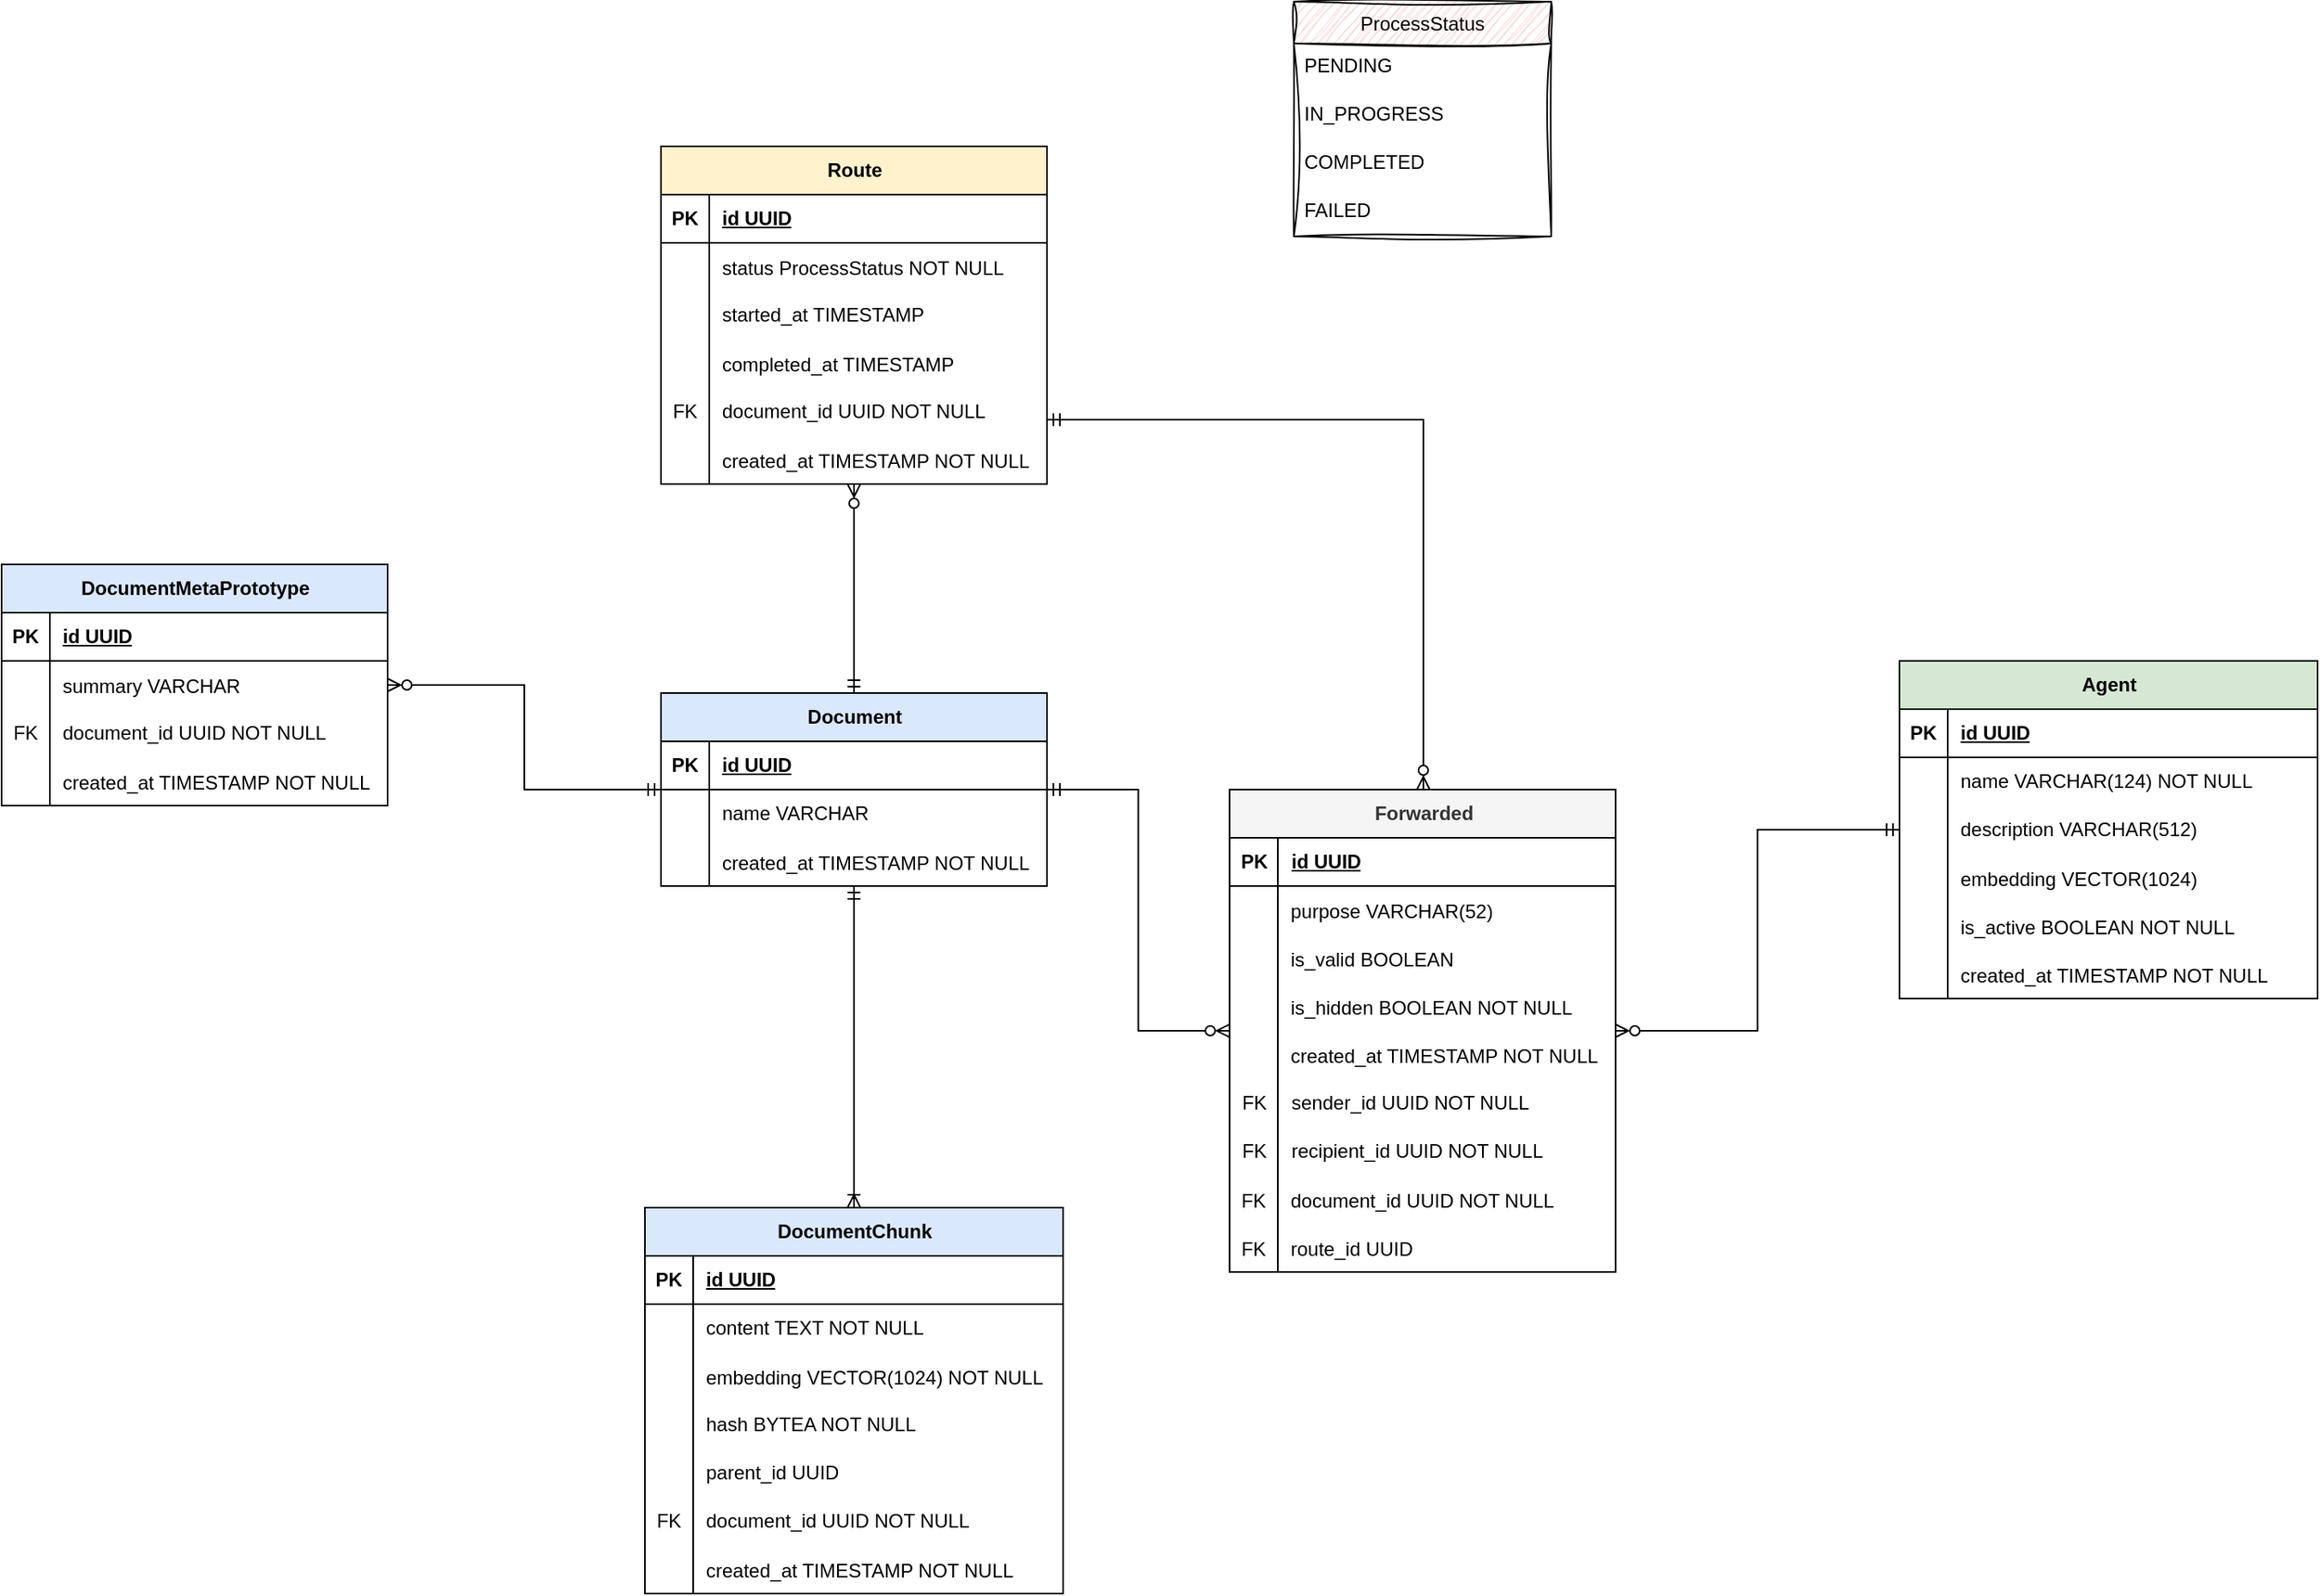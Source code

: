 <mxfile version="26.2.15">
  <diagram name="Logical Database" id="4a7AmZxlS0M3o8VJNVWu">
    <mxGraphModel dx="2965" dy="3043" grid="1" gridSize="10" guides="1" tooltips="1" connect="1" arrows="1" fold="1" page="1" pageScale="1" pageWidth="1200" pageHeight="1920" math="0" shadow="0">
      <root>
        <mxCell id="0" />
        <mxCell id="1" parent="0" />
        <mxCell id="6GKoA-BTi7tMS-gq0EUH-1" style="edgeStyle=orthogonalEdgeStyle;rounded=0;orthogonalLoop=1;jettySize=auto;html=1;endArrow=ERzeroToMany;endFill=0;startArrow=ERmandOne;startFill=0;" edge="1" parent="1" source="6GKoA-BTi7tMS-gq0EUH-2" target="6GKoA-BTi7tMS-gq0EUH-55">
          <mxGeometry relative="1" as="geometry" />
        </mxCell>
        <mxCell id="6GKoA-BTi7tMS-gq0EUH-2" value="Document" style="shape=table;startSize=30;container=1;collapsible=1;childLayout=tableLayout;fixedRows=1;rowLines=0;fontStyle=1;align=center;resizeLast=1;html=1;fillColor=#dae8fc;strokeColor=default;" vertex="1" parent="1">
          <mxGeometry x="380" y="240" width="240" height="120" as="geometry" />
        </mxCell>
        <mxCell id="6GKoA-BTi7tMS-gq0EUH-3" value="" style="shape=tableRow;horizontal=0;startSize=0;swimlaneHead=0;swimlaneBody=0;fillColor=none;collapsible=0;dropTarget=0;points=[[0,0.5],[1,0.5]];portConstraint=eastwest;top=0;left=0;right=0;bottom=1;" vertex="1" parent="6GKoA-BTi7tMS-gq0EUH-2">
          <mxGeometry y="30" width="240" height="30" as="geometry" />
        </mxCell>
        <mxCell id="6GKoA-BTi7tMS-gq0EUH-4" value="PK" style="shape=partialRectangle;connectable=0;fillColor=none;top=0;left=0;bottom=0;right=0;fontStyle=1;overflow=hidden;whiteSpace=wrap;html=1;" vertex="1" parent="6GKoA-BTi7tMS-gq0EUH-3">
          <mxGeometry width="30" height="30" as="geometry">
            <mxRectangle width="30" height="30" as="alternateBounds" />
          </mxGeometry>
        </mxCell>
        <mxCell id="6GKoA-BTi7tMS-gq0EUH-5" value="id UUID" style="shape=partialRectangle;connectable=0;fillColor=none;top=0;left=0;bottom=0;right=0;align=left;spacingLeft=6;fontStyle=5;overflow=hidden;whiteSpace=wrap;html=1;" vertex="1" parent="6GKoA-BTi7tMS-gq0EUH-3">
          <mxGeometry x="30" width="210" height="30" as="geometry">
            <mxRectangle width="210" height="30" as="alternateBounds" />
          </mxGeometry>
        </mxCell>
        <mxCell id="6GKoA-BTi7tMS-gq0EUH-6" value="" style="shape=tableRow;horizontal=0;startSize=0;swimlaneHead=0;swimlaneBody=0;fillColor=none;collapsible=0;dropTarget=0;points=[[0,0.5],[1,0.5]];portConstraint=eastwest;top=0;left=0;right=0;bottom=0;" vertex="1" parent="6GKoA-BTi7tMS-gq0EUH-2">
          <mxGeometry y="60" width="240" height="30" as="geometry" />
        </mxCell>
        <mxCell id="6GKoA-BTi7tMS-gq0EUH-7" value="" style="shape=partialRectangle;connectable=0;fillColor=none;top=0;left=0;bottom=0;right=0;editable=1;overflow=hidden;whiteSpace=wrap;html=1;" vertex="1" parent="6GKoA-BTi7tMS-gq0EUH-6">
          <mxGeometry width="30" height="30" as="geometry">
            <mxRectangle width="30" height="30" as="alternateBounds" />
          </mxGeometry>
        </mxCell>
        <mxCell id="6GKoA-BTi7tMS-gq0EUH-8" value="name VARCHAR" style="shape=partialRectangle;connectable=0;fillColor=none;top=0;left=0;bottom=0;right=0;align=left;spacingLeft=6;overflow=hidden;whiteSpace=wrap;html=1;" vertex="1" parent="6GKoA-BTi7tMS-gq0EUH-6">
          <mxGeometry x="30" width="210" height="30" as="geometry">
            <mxRectangle width="210" height="30" as="alternateBounds" />
          </mxGeometry>
        </mxCell>
        <mxCell id="6GKoA-BTi7tMS-gq0EUH-9" value="" style="shape=tableRow;horizontal=0;startSize=0;swimlaneHead=0;swimlaneBody=0;fillColor=none;collapsible=0;dropTarget=0;points=[[0,0.5],[1,0.5]];portConstraint=eastwest;top=0;left=0;right=0;bottom=0;" vertex="1" parent="6GKoA-BTi7tMS-gq0EUH-2">
          <mxGeometry y="90" width="240" height="30" as="geometry" />
        </mxCell>
        <mxCell id="6GKoA-BTi7tMS-gq0EUH-10" value="" style="shape=partialRectangle;connectable=0;fillColor=none;top=0;left=0;bottom=0;right=0;editable=1;overflow=hidden;" vertex="1" parent="6GKoA-BTi7tMS-gq0EUH-9">
          <mxGeometry width="30" height="30" as="geometry">
            <mxRectangle width="30" height="30" as="alternateBounds" />
          </mxGeometry>
        </mxCell>
        <mxCell id="6GKoA-BTi7tMS-gq0EUH-11" value="created_at TIMESTAMP NOT NULL" style="shape=partialRectangle;connectable=0;fillColor=none;top=0;left=0;bottom=0;right=0;align=left;spacingLeft=6;overflow=hidden;" vertex="1" parent="6GKoA-BTi7tMS-gq0EUH-9">
          <mxGeometry x="30" width="210" height="30" as="geometry">
            <mxRectangle width="210" height="30" as="alternateBounds" />
          </mxGeometry>
        </mxCell>
        <mxCell id="6GKoA-BTi7tMS-gq0EUH-12" style="edgeStyle=orthogonalEdgeStyle;rounded=0;orthogonalLoop=1;jettySize=auto;html=1;endArrow=ERzeroToMany;endFill=0;startArrow=ERmandOne;startFill=0;" edge="1" parent="1" source="6GKoA-BTi7tMS-gq0EUH-13" target="6GKoA-BTi7tMS-gq0EUH-55">
          <mxGeometry relative="1" as="geometry" />
        </mxCell>
        <mxCell id="6GKoA-BTi7tMS-gq0EUH-13" value="Agent" style="shape=table;startSize=30;container=1;collapsible=1;childLayout=tableLayout;fixedRows=1;rowLines=0;fontStyle=1;align=center;resizeLast=1;html=1;fillColor=#d5e8d4;strokeColor=default;" vertex="1" parent="1">
          <mxGeometry x="1150" y="220" width="260" height="210" as="geometry" />
        </mxCell>
        <mxCell id="6GKoA-BTi7tMS-gq0EUH-14" value="" style="shape=tableRow;horizontal=0;startSize=0;swimlaneHead=0;swimlaneBody=0;fillColor=none;collapsible=0;dropTarget=0;points=[[0,0.5],[1,0.5]];portConstraint=eastwest;top=0;left=0;right=0;bottom=1;" vertex="1" parent="6GKoA-BTi7tMS-gq0EUH-13">
          <mxGeometry y="30" width="260" height="30" as="geometry" />
        </mxCell>
        <mxCell id="6GKoA-BTi7tMS-gq0EUH-15" value="PK" style="shape=partialRectangle;connectable=0;fillColor=none;top=0;left=0;bottom=0;right=0;fontStyle=1;overflow=hidden;whiteSpace=wrap;html=1;" vertex="1" parent="6GKoA-BTi7tMS-gq0EUH-14">
          <mxGeometry width="30" height="30" as="geometry">
            <mxRectangle width="30" height="30" as="alternateBounds" />
          </mxGeometry>
        </mxCell>
        <mxCell id="6GKoA-BTi7tMS-gq0EUH-16" value="id UUID" style="shape=partialRectangle;connectable=0;fillColor=none;top=0;left=0;bottom=0;right=0;align=left;spacingLeft=6;fontStyle=5;overflow=hidden;whiteSpace=wrap;html=1;" vertex="1" parent="6GKoA-BTi7tMS-gq0EUH-14">
          <mxGeometry x="30" width="230" height="30" as="geometry">
            <mxRectangle width="230" height="30" as="alternateBounds" />
          </mxGeometry>
        </mxCell>
        <mxCell id="6GKoA-BTi7tMS-gq0EUH-17" value="" style="shape=tableRow;horizontal=0;startSize=0;swimlaneHead=0;swimlaneBody=0;fillColor=none;collapsible=0;dropTarget=0;points=[[0,0.5],[1,0.5]];portConstraint=eastwest;top=0;left=0;right=0;bottom=0;" vertex="1" parent="6GKoA-BTi7tMS-gq0EUH-13">
          <mxGeometry y="60" width="260" height="30" as="geometry" />
        </mxCell>
        <mxCell id="6GKoA-BTi7tMS-gq0EUH-18" value="" style="shape=partialRectangle;connectable=0;fillColor=none;top=0;left=0;bottom=0;right=0;editable=1;overflow=hidden;whiteSpace=wrap;html=1;" vertex="1" parent="6GKoA-BTi7tMS-gq0EUH-17">
          <mxGeometry width="30" height="30" as="geometry">
            <mxRectangle width="30" height="30" as="alternateBounds" />
          </mxGeometry>
        </mxCell>
        <mxCell id="6GKoA-BTi7tMS-gq0EUH-19" value="name VARCHAR(124) NOT NULL" style="shape=partialRectangle;connectable=0;fillColor=none;top=0;left=0;bottom=0;right=0;align=left;spacingLeft=6;overflow=hidden;whiteSpace=wrap;html=1;" vertex="1" parent="6GKoA-BTi7tMS-gq0EUH-17">
          <mxGeometry x="30" width="230" height="30" as="geometry">
            <mxRectangle width="230" height="30" as="alternateBounds" />
          </mxGeometry>
        </mxCell>
        <mxCell id="6GKoA-BTi7tMS-gq0EUH-20" value="" style="shape=tableRow;horizontal=0;startSize=0;swimlaneHead=0;swimlaneBody=0;fillColor=none;collapsible=0;dropTarget=0;points=[[0,0.5],[1,0.5]];portConstraint=eastwest;top=0;left=0;right=0;bottom=0;" vertex="1" parent="6GKoA-BTi7tMS-gq0EUH-13">
          <mxGeometry y="90" width="260" height="30" as="geometry" />
        </mxCell>
        <mxCell id="6GKoA-BTi7tMS-gq0EUH-21" value="" style="shape=partialRectangle;connectable=0;fillColor=none;top=0;left=0;bottom=0;right=0;editable=1;overflow=hidden;whiteSpace=wrap;html=1;" vertex="1" parent="6GKoA-BTi7tMS-gq0EUH-20">
          <mxGeometry width="30" height="30" as="geometry">
            <mxRectangle width="30" height="30" as="alternateBounds" />
          </mxGeometry>
        </mxCell>
        <mxCell id="6GKoA-BTi7tMS-gq0EUH-22" value="description VARCHAR(512)" style="shape=partialRectangle;connectable=0;fillColor=none;top=0;left=0;bottom=0;right=0;align=left;spacingLeft=6;overflow=hidden;whiteSpace=wrap;html=1;" vertex="1" parent="6GKoA-BTi7tMS-gq0EUH-20">
          <mxGeometry x="30" width="230" height="30" as="geometry">
            <mxRectangle width="230" height="30" as="alternateBounds" />
          </mxGeometry>
        </mxCell>
        <mxCell id="6GKoA-BTi7tMS-gq0EUH-23" value="" style="shape=tableRow;horizontal=0;startSize=0;swimlaneHead=0;swimlaneBody=0;fillColor=none;collapsible=0;dropTarget=0;points=[[0,0.5],[1,0.5]];portConstraint=eastwest;top=0;left=0;right=0;bottom=0;" vertex="1" parent="6GKoA-BTi7tMS-gq0EUH-13">
          <mxGeometry y="120" width="260" height="30" as="geometry" />
        </mxCell>
        <mxCell id="6GKoA-BTi7tMS-gq0EUH-24" value="" style="shape=partialRectangle;connectable=0;fillColor=none;top=0;left=0;bottom=0;right=0;editable=1;overflow=hidden;" vertex="1" parent="6GKoA-BTi7tMS-gq0EUH-23">
          <mxGeometry width="30" height="30" as="geometry">
            <mxRectangle width="30" height="30" as="alternateBounds" />
          </mxGeometry>
        </mxCell>
        <mxCell id="6GKoA-BTi7tMS-gq0EUH-25" value="embedding VECTOR(1024)" style="shape=partialRectangle;connectable=0;fillColor=none;top=0;left=0;bottom=0;right=0;align=left;spacingLeft=6;overflow=hidden;" vertex="1" parent="6GKoA-BTi7tMS-gq0EUH-23">
          <mxGeometry x="30" width="230" height="30" as="geometry">
            <mxRectangle width="230" height="30" as="alternateBounds" />
          </mxGeometry>
        </mxCell>
        <mxCell id="6GKoA-BTi7tMS-gq0EUH-29" value="" style="shape=tableRow;horizontal=0;startSize=0;swimlaneHead=0;swimlaneBody=0;fillColor=none;collapsible=0;dropTarget=0;points=[[0,0.5],[1,0.5]];portConstraint=eastwest;top=0;left=0;right=0;bottom=0;" vertex="1" parent="6GKoA-BTi7tMS-gq0EUH-13">
          <mxGeometry y="150" width="260" height="30" as="geometry" />
        </mxCell>
        <mxCell id="6GKoA-BTi7tMS-gq0EUH-30" value="" style="shape=partialRectangle;connectable=0;fillColor=none;top=0;left=0;bottom=0;right=0;editable=1;overflow=hidden;" vertex="1" parent="6GKoA-BTi7tMS-gq0EUH-29">
          <mxGeometry width="30" height="30" as="geometry">
            <mxRectangle width="30" height="30" as="alternateBounds" />
          </mxGeometry>
        </mxCell>
        <mxCell id="6GKoA-BTi7tMS-gq0EUH-31" value="is_active BOOLEAN NOT NULL" style="shape=partialRectangle;connectable=0;fillColor=none;top=0;left=0;bottom=0;right=0;align=left;spacingLeft=6;overflow=hidden;" vertex="1" parent="6GKoA-BTi7tMS-gq0EUH-29">
          <mxGeometry x="30" width="230" height="30" as="geometry">
            <mxRectangle width="230" height="30" as="alternateBounds" />
          </mxGeometry>
        </mxCell>
        <mxCell id="6GKoA-BTi7tMS-gq0EUH-26" value="" style="shape=tableRow;horizontal=0;startSize=0;swimlaneHead=0;swimlaneBody=0;fillColor=none;collapsible=0;dropTarget=0;points=[[0,0.5],[1,0.5]];portConstraint=eastwest;top=0;left=0;right=0;bottom=0;" vertex="1" parent="6GKoA-BTi7tMS-gq0EUH-13">
          <mxGeometry y="180" width="260" height="30" as="geometry" />
        </mxCell>
        <mxCell id="6GKoA-BTi7tMS-gq0EUH-27" value="" style="shape=partialRectangle;connectable=0;fillColor=none;top=0;left=0;bottom=0;right=0;editable=1;overflow=hidden;" vertex="1" parent="6GKoA-BTi7tMS-gq0EUH-26">
          <mxGeometry width="30" height="30" as="geometry">
            <mxRectangle width="30" height="30" as="alternateBounds" />
          </mxGeometry>
        </mxCell>
        <mxCell id="6GKoA-BTi7tMS-gq0EUH-28" value="created_at TIMESTAMP NOT NULL" style="shape=partialRectangle;connectable=0;fillColor=none;top=0;left=0;bottom=0;right=0;align=left;spacingLeft=6;overflow=hidden;" vertex="1" parent="6GKoA-BTi7tMS-gq0EUH-26">
          <mxGeometry x="30" width="230" height="30" as="geometry">
            <mxRectangle width="230" height="30" as="alternateBounds" />
          </mxGeometry>
        </mxCell>
        <mxCell id="6GKoA-BTi7tMS-gq0EUH-32" style="edgeStyle=orthogonalEdgeStyle;rounded=0;orthogonalLoop=1;jettySize=auto;html=1;endArrow=ERmandOne;endFill=0;startArrow=ERoneToMany;startFill=0;" edge="1" parent="1" source="6GKoA-BTi7tMS-gq0EUH-33" target="6GKoA-BTi7tMS-gq0EUH-2">
          <mxGeometry relative="1" as="geometry" />
        </mxCell>
        <mxCell id="6GKoA-BTi7tMS-gq0EUH-33" value="DocumentChunk" style="shape=table;startSize=30;container=1;collapsible=1;childLayout=tableLayout;fixedRows=1;rowLines=0;fontStyle=1;align=center;resizeLast=1;html=1;fillColor=#dae8fc;strokeColor=default;" vertex="1" parent="1">
          <mxGeometry x="370" y="560" width="260" height="240" as="geometry" />
        </mxCell>
        <mxCell id="6GKoA-BTi7tMS-gq0EUH-34" value="" style="shape=tableRow;horizontal=0;startSize=0;swimlaneHead=0;swimlaneBody=0;fillColor=none;collapsible=0;dropTarget=0;points=[[0,0.5],[1,0.5]];portConstraint=eastwest;top=0;left=0;right=0;bottom=1;" vertex="1" parent="6GKoA-BTi7tMS-gq0EUH-33">
          <mxGeometry y="30" width="260" height="30" as="geometry" />
        </mxCell>
        <mxCell id="6GKoA-BTi7tMS-gq0EUH-35" value="PK" style="shape=partialRectangle;connectable=0;fillColor=none;top=0;left=0;bottom=0;right=0;fontStyle=1;overflow=hidden;whiteSpace=wrap;html=1;" vertex="1" parent="6GKoA-BTi7tMS-gq0EUH-34">
          <mxGeometry width="30" height="30" as="geometry">
            <mxRectangle width="30" height="30" as="alternateBounds" />
          </mxGeometry>
        </mxCell>
        <mxCell id="6GKoA-BTi7tMS-gq0EUH-36" value="id UUID" style="shape=partialRectangle;connectable=0;fillColor=none;top=0;left=0;bottom=0;right=0;align=left;spacingLeft=6;fontStyle=5;overflow=hidden;whiteSpace=wrap;html=1;" vertex="1" parent="6GKoA-BTi7tMS-gq0EUH-34">
          <mxGeometry x="30" width="230" height="30" as="geometry">
            <mxRectangle width="230" height="30" as="alternateBounds" />
          </mxGeometry>
        </mxCell>
        <mxCell id="6GKoA-BTi7tMS-gq0EUH-37" value="" style="shape=tableRow;horizontal=0;startSize=0;swimlaneHead=0;swimlaneBody=0;fillColor=none;collapsible=0;dropTarget=0;points=[[0,0.5],[1,0.5]];portConstraint=eastwest;top=0;left=0;right=0;bottom=0;" vertex="1" parent="6GKoA-BTi7tMS-gq0EUH-33">
          <mxGeometry y="60" width="260" height="30" as="geometry" />
        </mxCell>
        <mxCell id="6GKoA-BTi7tMS-gq0EUH-38" value="" style="shape=partialRectangle;connectable=0;fillColor=none;top=0;left=0;bottom=0;right=0;editable=1;overflow=hidden;whiteSpace=wrap;html=1;" vertex="1" parent="6GKoA-BTi7tMS-gq0EUH-37">
          <mxGeometry width="30" height="30" as="geometry">
            <mxRectangle width="30" height="30" as="alternateBounds" />
          </mxGeometry>
        </mxCell>
        <mxCell id="6GKoA-BTi7tMS-gq0EUH-39" value="content TEXT NOT NULL" style="shape=partialRectangle;connectable=0;fillColor=none;top=0;left=0;bottom=0;right=0;align=left;spacingLeft=6;overflow=hidden;whiteSpace=wrap;html=1;" vertex="1" parent="6GKoA-BTi7tMS-gq0EUH-37">
          <mxGeometry x="30" width="230" height="30" as="geometry">
            <mxRectangle width="230" height="30" as="alternateBounds" />
          </mxGeometry>
        </mxCell>
        <mxCell id="6GKoA-BTi7tMS-gq0EUH-43" value="" style="shape=tableRow;horizontal=0;startSize=0;swimlaneHead=0;swimlaneBody=0;fillColor=none;collapsible=0;dropTarget=0;points=[[0,0.5],[1,0.5]];portConstraint=eastwest;top=0;left=0;right=0;bottom=0;" vertex="1" parent="6GKoA-BTi7tMS-gq0EUH-33">
          <mxGeometry y="90" width="260" height="30" as="geometry" />
        </mxCell>
        <mxCell id="6GKoA-BTi7tMS-gq0EUH-44" value="" style="shape=partialRectangle;connectable=0;fillColor=none;top=0;left=0;bottom=0;right=0;editable=1;overflow=hidden;" vertex="1" parent="6GKoA-BTi7tMS-gq0EUH-43">
          <mxGeometry width="30" height="30" as="geometry">
            <mxRectangle width="30" height="30" as="alternateBounds" />
          </mxGeometry>
        </mxCell>
        <mxCell id="6GKoA-BTi7tMS-gq0EUH-45" value="embedding VECTOR(1024) NOT NULL" style="shape=partialRectangle;connectable=0;fillColor=none;top=0;left=0;bottom=0;right=0;align=left;spacingLeft=6;overflow=hidden;" vertex="1" parent="6GKoA-BTi7tMS-gq0EUH-43">
          <mxGeometry x="30" width="230" height="30" as="geometry">
            <mxRectangle width="230" height="30" as="alternateBounds" />
          </mxGeometry>
        </mxCell>
        <mxCell id="6GKoA-BTi7tMS-gq0EUH-40" value="" style="shape=tableRow;horizontal=0;startSize=0;swimlaneHead=0;swimlaneBody=0;fillColor=none;collapsible=0;dropTarget=0;points=[[0,0.5],[1,0.5]];portConstraint=eastwest;top=0;left=0;right=0;bottom=0;" vertex="1" parent="6GKoA-BTi7tMS-gq0EUH-33">
          <mxGeometry y="120" width="260" height="30" as="geometry" />
        </mxCell>
        <mxCell id="6GKoA-BTi7tMS-gq0EUH-41" value="" style="shape=partialRectangle;connectable=0;fillColor=none;top=0;left=0;bottom=0;right=0;editable=1;overflow=hidden;whiteSpace=wrap;html=1;" vertex="1" parent="6GKoA-BTi7tMS-gq0EUH-40">
          <mxGeometry width="30" height="30" as="geometry">
            <mxRectangle width="30" height="30" as="alternateBounds" />
          </mxGeometry>
        </mxCell>
        <mxCell id="6GKoA-BTi7tMS-gq0EUH-42" value="hash BYTEA NOT NULL" style="shape=partialRectangle;connectable=0;fillColor=none;top=0;left=0;bottom=0;right=0;align=left;spacingLeft=6;overflow=hidden;whiteSpace=wrap;html=1;" vertex="1" parent="6GKoA-BTi7tMS-gq0EUH-40">
          <mxGeometry x="30" width="230" height="30" as="geometry">
            <mxRectangle width="230" height="30" as="alternateBounds" />
          </mxGeometry>
        </mxCell>
        <mxCell id="6GKoA-BTi7tMS-gq0EUH-49" value="" style="shape=tableRow;horizontal=0;startSize=0;swimlaneHead=0;swimlaneBody=0;fillColor=none;collapsible=0;dropTarget=0;points=[[0,0.5],[1,0.5]];portConstraint=eastwest;top=0;left=0;right=0;bottom=0;" vertex="1" parent="6GKoA-BTi7tMS-gq0EUH-33">
          <mxGeometry y="150" width="260" height="30" as="geometry" />
        </mxCell>
        <mxCell id="6GKoA-BTi7tMS-gq0EUH-50" value="" style="shape=partialRectangle;connectable=0;fillColor=none;top=0;left=0;bottom=0;right=0;fontStyle=0;overflow=hidden;whiteSpace=wrap;html=1;" vertex="1" parent="6GKoA-BTi7tMS-gq0EUH-49">
          <mxGeometry width="30" height="30" as="geometry">
            <mxRectangle width="30" height="30" as="alternateBounds" />
          </mxGeometry>
        </mxCell>
        <mxCell id="6GKoA-BTi7tMS-gq0EUH-51" value="parent_id UUID" style="shape=partialRectangle;connectable=0;fillColor=none;top=0;left=0;bottom=0;right=0;align=left;spacingLeft=6;fontStyle=0;overflow=hidden;whiteSpace=wrap;html=1;" vertex="1" parent="6GKoA-BTi7tMS-gq0EUH-49">
          <mxGeometry x="30" width="230" height="30" as="geometry">
            <mxRectangle width="230" height="30" as="alternateBounds" />
          </mxGeometry>
        </mxCell>
        <mxCell id="6GKoA-BTi7tMS-gq0EUH-52" value="" style="shape=tableRow;horizontal=0;startSize=0;swimlaneHead=0;swimlaneBody=0;fillColor=none;collapsible=0;dropTarget=0;points=[[0,0.5],[1,0.5]];portConstraint=eastwest;top=0;left=0;right=0;bottom=0;" vertex="1" parent="6GKoA-BTi7tMS-gq0EUH-33">
          <mxGeometry y="180" width="260" height="30" as="geometry" />
        </mxCell>
        <mxCell id="6GKoA-BTi7tMS-gq0EUH-53" value="FK" style="shape=partialRectangle;connectable=0;fillColor=none;top=0;left=0;bottom=0;right=0;fontStyle=0;overflow=hidden;whiteSpace=wrap;html=1;" vertex="1" parent="6GKoA-BTi7tMS-gq0EUH-52">
          <mxGeometry width="30" height="30" as="geometry">
            <mxRectangle width="30" height="30" as="alternateBounds" />
          </mxGeometry>
        </mxCell>
        <mxCell id="6GKoA-BTi7tMS-gq0EUH-54" value="document_id UUID NOT NULL" style="shape=partialRectangle;connectable=0;fillColor=none;top=0;left=0;bottom=0;right=0;align=left;spacingLeft=6;fontStyle=0;overflow=hidden;whiteSpace=wrap;html=1;" vertex="1" parent="6GKoA-BTi7tMS-gq0EUH-52">
          <mxGeometry x="30" width="230" height="30" as="geometry">
            <mxRectangle width="230" height="30" as="alternateBounds" />
          </mxGeometry>
        </mxCell>
        <mxCell id="6GKoA-BTi7tMS-gq0EUH-46" value="" style="shape=tableRow;horizontal=0;startSize=0;swimlaneHead=0;swimlaneBody=0;fillColor=none;collapsible=0;dropTarget=0;points=[[0,0.5],[1,0.5]];portConstraint=eastwest;top=0;left=0;right=0;bottom=0;" vertex="1" parent="6GKoA-BTi7tMS-gq0EUH-33">
          <mxGeometry y="210" width="260" height="30" as="geometry" />
        </mxCell>
        <mxCell id="6GKoA-BTi7tMS-gq0EUH-47" value="" style="shape=partialRectangle;connectable=0;fillColor=none;top=0;left=0;bottom=0;right=0;editable=1;overflow=hidden;" vertex="1" parent="6GKoA-BTi7tMS-gq0EUH-46">
          <mxGeometry width="30" height="30" as="geometry">
            <mxRectangle width="30" height="30" as="alternateBounds" />
          </mxGeometry>
        </mxCell>
        <mxCell id="6GKoA-BTi7tMS-gq0EUH-48" value="created_at TIMESTAMP NOT NULL" style="shape=partialRectangle;connectable=0;fillColor=none;top=0;left=0;bottom=0;right=0;align=left;spacingLeft=6;overflow=hidden;" vertex="1" parent="6GKoA-BTi7tMS-gq0EUH-46">
          <mxGeometry x="30" width="230" height="30" as="geometry">
            <mxRectangle width="230" height="30" as="alternateBounds" />
          </mxGeometry>
        </mxCell>
        <mxCell id="6GKoA-BTi7tMS-gq0EUH-55" value="Forwarded" style="shape=table;startSize=30;container=1;collapsible=1;childLayout=tableLayout;fixedRows=1;rowLines=0;fontStyle=1;align=center;resizeLast=1;html=1;fillColor=#f5f5f5;fontColor=#333333;strokeColor=default;" vertex="1" parent="1">
          <mxGeometry x="733.5" y="300" width="240" height="300" as="geometry" />
        </mxCell>
        <mxCell id="6GKoA-BTi7tMS-gq0EUH-56" value="" style="shape=tableRow;horizontal=0;startSize=0;swimlaneHead=0;swimlaneBody=0;fillColor=none;collapsible=0;dropTarget=0;points=[[0,0.5],[1,0.5]];portConstraint=eastwest;top=0;left=0;right=0;bottom=1;" vertex="1" parent="6GKoA-BTi7tMS-gq0EUH-55">
          <mxGeometry y="30" width="240" height="30" as="geometry" />
        </mxCell>
        <mxCell id="6GKoA-BTi7tMS-gq0EUH-57" value="PK" style="shape=partialRectangle;connectable=0;fillColor=none;top=0;left=0;bottom=0;right=0;fontStyle=1;overflow=hidden;whiteSpace=wrap;html=1;" vertex="1" parent="6GKoA-BTi7tMS-gq0EUH-56">
          <mxGeometry width="30" height="30" as="geometry">
            <mxRectangle width="30" height="30" as="alternateBounds" />
          </mxGeometry>
        </mxCell>
        <mxCell id="6GKoA-BTi7tMS-gq0EUH-58" value="id UUID" style="shape=partialRectangle;connectable=0;fillColor=none;top=0;left=0;bottom=0;right=0;align=left;spacingLeft=6;fontStyle=5;overflow=hidden;whiteSpace=wrap;html=1;" vertex="1" parent="6GKoA-BTi7tMS-gq0EUH-56">
          <mxGeometry x="30" width="210" height="30" as="geometry">
            <mxRectangle width="210" height="30" as="alternateBounds" />
          </mxGeometry>
        </mxCell>
        <mxCell id="6GKoA-BTi7tMS-gq0EUH-59" value="" style="shape=tableRow;horizontal=0;startSize=0;swimlaneHead=0;swimlaneBody=0;fillColor=none;collapsible=0;dropTarget=0;points=[[0,0.5],[1,0.5]];portConstraint=eastwest;top=0;left=0;right=0;bottom=0;" vertex="1" parent="6GKoA-BTi7tMS-gq0EUH-55">
          <mxGeometry y="60" width="240" height="30" as="geometry" />
        </mxCell>
        <mxCell id="6GKoA-BTi7tMS-gq0EUH-60" value="" style="shape=partialRectangle;connectable=0;fillColor=none;top=0;left=0;bottom=0;right=0;editable=1;overflow=hidden;" vertex="1" parent="6GKoA-BTi7tMS-gq0EUH-59">
          <mxGeometry width="30" height="30" as="geometry">
            <mxRectangle width="30" height="30" as="alternateBounds" />
          </mxGeometry>
        </mxCell>
        <mxCell id="6GKoA-BTi7tMS-gq0EUH-61" value="purpose VARCHAR(52)" style="shape=partialRectangle;connectable=0;fillColor=none;top=0;left=0;bottom=0;right=0;align=left;spacingLeft=6;overflow=hidden;" vertex="1" parent="6GKoA-BTi7tMS-gq0EUH-59">
          <mxGeometry x="30" width="210" height="30" as="geometry">
            <mxRectangle width="210" height="30" as="alternateBounds" />
          </mxGeometry>
        </mxCell>
        <mxCell id="6GKoA-BTi7tMS-gq0EUH-62" value="" style="shape=tableRow;horizontal=0;startSize=0;swimlaneHead=0;swimlaneBody=0;fillColor=none;collapsible=0;dropTarget=0;points=[[0,0.5],[1,0.5]];portConstraint=eastwest;top=0;left=0;right=0;bottom=0;" vertex="1" parent="6GKoA-BTi7tMS-gq0EUH-55">
          <mxGeometry y="90" width="240" height="30" as="geometry" />
        </mxCell>
        <mxCell id="6GKoA-BTi7tMS-gq0EUH-63" value="" style="shape=partialRectangle;connectable=0;fillColor=none;top=0;left=0;bottom=0;right=0;editable=1;overflow=hidden;" vertex="1" parent="6GKoA-BTi7tMS-gq0EUH-62">
          <mxGeometry width="30" height="30" as="geometry">
            <mxRectangle width="30" height="30" as="alternateBounds" />
          </mxGeometry>
        </mxCell>
        <mxCell id="6GKoA-BTi7tMS-gq0EUH-64" value="is_valid BOOLEAN" style="shape=partialRectangle;connectable=0;fillColor=none;top=0;left=0;bottom=0;right=0;align=left;spacingLeft=6;overflow=hidden;" vertex="1" parent="6GKoA-BTi7tMS-gq0EUH-62">
          <mxGeometry x="30" width="210" height="30" as="geometry">
            <mxRectangle width="210" height="30" as="alternateBounds" />
          </mxGeometry>
        </mxCell>
        <mxCell id="6GKoA-BTi7tMS-gq0EUH-65" value="" style="shape=tableRow;horizontal=0;startSize=0;swimlaneHead=0;swimlaneBody=0;fillColor=none;collapsible=0;dropTarget=0;points=[[0,0.5],[1,0.5]];portConstraint=eastwest;top=0;left=0;right=0;bottom=0;" vertex="1" parent="6GKoA-BTi7tMS-gq0EUH-55">
          <mxGeometry y="120" width="240" height="30" as="geometry" />
        </mxCell>
        <mxCell id="6GKoA-BTi7tMS-gq0EUH-66" value="" style="shape=partialRectangle;connectable=0;fillColor=none;top=0;left=0;bottom=0;right=0;editable=1;overflow=hidden;" vertex="1" parent="6GKoA-BTi7tMS-gq0EUH-65">
          <mxGeometry width="30" height="30" as="geometry">
            <mxRectangle width="30" height="30" as="alternateBounds" />
          </mxGeometry>
        </mxCell>
        <mxCell id="6GKoA-BTi7tMS-gq0EUH-67" value="is_hidden BOOLEAN NOT NULL" style="shape=partialRectangle;connectable=0;fillColor=none;top=0;left=0;bottom=0;right=0;align=left;spacingLeft=6;overflow=hidden;" vertex="1" parent="6GKoA-BTi7tMS-gq0EUH-65">
          <mxGeometry x="30" width="210" height="30" as="geometry">
            <mxRectangle width="210" height="30" as="alternateBounds" />
          </mxGeometry>
        </mxCell>
        <mxCell id="6GKoA-BTi7tMS-gq0EUH-68" value="" style="shape=tableRow;horizontal=0;startSize=0;swimlaneHead=0;swimlaneBody=0;fillColor=none;collapsible=0;dropTarget=0;points=[[0,0.5],[1,0.5]];portConstraint=eastwest;top=0;left=0;right=0;bottom=0;" vertex="1" parent="6GKoA-BTi7tMS-gq0EUH-55">
          <mxGeometry y="150" width="240" height="30" as="geometry" />
        </mxCell>
        <mxCell id="6GKoA-BTi7tMS-gq0EUH-69" value="" style="shape=partialRectangle;connectable=0;fillColor=none;top=0;left=0;bottom=0;right=0;editable=1;overflow=hidden;" vertex="1" parent="6GKoA-BTi7tMS-gq0EUH-68">
          <mxGeometry width="30" height="30" as="geometry">
            <mxRectangle width="30" height="30" as="alternateBounds" />
          </mxGeometry>
        </mxCell>
        <mxCell id="6GKoA-BTi7tMS-gq0EUH-70" value="created_at TIMESTAMP NOT NULL" style="shape=partialRectangle;connectable=0;fillColor=none;top=0;left=0;bottom=0;right=0;align=left;spacingLeft=6;overflow=hidden;" vertex="1" parent="6GKoA-BTi7tMS-gq0EUH-68">
          <mxGeometry x="30" width="210" height="30" as="geometry">
            <mxRectangle width="210" height="30" as="alternateBounds" />
          </mxGeometry>
        </mxCell>
        <mxCell id="6GKoA-BTi7tMS-gq0EUH-71" value="" style="shape=tableRow;horizontal=0;startSize=0;swimlaneHead=0;swimlaneBody=0;fillColor=none;collapsible=0;dropTarget=0;points=[[0,0.5],[1,0.5]];portConstraint=eastwest;top=0;left=0;right=0;bottom=0;" vertex="1" parent="6GKoA-BTi7tMS-gq0EUH-55">
          <mxGeometry y="180" width="240" height="30" as="geometry" />
        </mxCell>
        <mxCell id="6GKoA-BTi7tMS-gq0EUH-72" value="FK" style="shape=partialRectangle;connectable=0;fillColor=none;top=0;left=0;bottom=0;right=0;editable=1;overflow=hidden;whiteSpace=wrap;html=1;" vertex="1" parent="6GKoA-BTi7tMS-gq0EUH-71">
          <mxGeometry width="30" height="30" as="geometry">
            <mxRectangle width="30" height="30" as="alternateBounds" />
          </mxGeometry>
        </mxCell>
        <mxCell id="6GKoA-BTi7tMS-gq0EUH-73" value="sender_id UUID NOT NULL" style="shape=partialRectangle;connectable=0;fillColor=none;top=0;left=0;bottom=0;right=0;align=left;spacingLeft=6;overflow=hidden;whiteSpace=wrap;html=1;" vertex="1" parent="6GKoA-BTi7tMS-gq0EUH-71">
          <mxGeometry x="30" width="210" height="30" as="geometry">
            <mxRectangle width="210" height="30" as="alternateBounds" />
          </mxGeometry>
        </mxCell>
        <mxCell id="6GKoA-BTi7tMS-gq0EUH-74" value="" style="shape=tableRow;horizontal=0;startSize=0;swimlaneHead=0;swimlaneBody=0;fillColor=none;collapsible=0;dropTarget=0;points=[[0,0.5],[1,0.5]];portConstraint=eastwest;top=0;left=0;right=0;bottom=0;" vertex="1" parent="6GKoA-BTi7tMS-gq0EUH-55">
          <mxGeometry y="210" width="240" height="30" as="geometry" />
        </mxCell>
        <mxCell id="6GKoA-BTi7tMS-gq0EUH-75" value="FK" style="shape=partialRectangle;connectable=0;fillColor=none;top=0;left=0;bottom=0;right=0;editable=1;overflow=hidden;whiteSpace=wrap;html=1;" vertex="1" parent="6GKoA-BTi7tMS-gq0EUH-74">
          <mxGeometry width="30" height="30" as="geometry">
            <mxRectangle width="30" height="30" as="alternateBounds" />
          </mxGeometry>
        </mxCell>
        <mxCell id="6GKoA-BTi7tMS-gq0EUH-76" value="recipient_id UUID NOT NULL" style="shape=partialRectangle;connectable=0;fillColor=none;top=0;left=0;bottom=0;right=0;align=left;spacingLeft=6;overflow=hidden;whiteSpace=wrap;html=1;" vertex="1" parent="6GKoA-BTi7tMS-gq0EUH-74">
          <mxGeometry x="30" width="210" height="30" as="geometry">
            <mxRectangle width="210" height="30" as="alternateBounds" />
          </mxGeometry>
        </mxCell>
        <mxCell id="6GKoA-BTi7tMS-gq0EUH-77" value="" style="shape=tableRow;horizontal=0;startSize=0;swimlaneHead=0;swimlaneBody=0;fillColor=none;collapsible=0;dropTarget=0;points=[[0,0.5],[1,0.5]];portConstraint=eastwest;top=0;left=0;right=0;bottom=0;" vertex="1" parent="6GKoA-BTi7tMS-gq0EUH-55">
          <mxGeometry y="240" width="240" height="30" as="geometry" />
        </mxCell>
        <mxCell id="6GKoA-BTi7tMS-gq0EUH-78" value="FK" style="shape=partialRectangle;connectable=0;fillColor=none;top=0;left=0;bottom=0;right=0;editable=1;overflow=hidden;" vertex="1" parent="6GKoA-BTi7tMS-gq0EUH-77">
          <mxGeometry width="30" height="30" as="geometry">
            <mxRectangle width="30" height="30" as="alternateBounds" />
          </mxGeometry>
        </mxCell>
        <mxCell id="6GKoA-BTi7tMS-gq0EUH-79" value="document_id UUID NOT NULL" style="shape=partialRectangle;connectable=0;fillColor=none;top=0;left=0;bottom=0;right=0;align=left;spacingLeft=6;overflow=hidden;" vertex="1" parent="6GKoA-BTi7tMS-gq0EUH-77">
          <mxGeometry x="30" width="210" height="30" as="geometry">
            <mxRectangle width="210" height="30" as="alternateBounds" />
          </mxGeometry>
        </mxCell>
        <mxCell id="6GKoA-BTi7tMS-gq0EUH-80" value="" style="shape=tableRow;horizontal=0;startSize=0;swimlaneHead=0;swimlaneBody=0;fillColor=none;collapsible=0;dropTarget=0;points=[[0,0.5],[1,0.5]];portConstraint=eastwest;top=0;left=0;right=0;bottom=0;" vertex="1" parent="6GKoA-BTi7tMS-gq0EUH-55">
          <mxGeometry y="270" width="240" height="30" as="geometry" />
        </mxCell>
        <mxCell id="6GKoA-BTi7tMS-gq0EUH-81" value="FK" style="shape=partialRectangle;connectable=0;fillColor=none;top=0;left=0;bottom=0;right=0;editable=1;overflow=hidden;" vertex="1" parent="6GKoA-BTi7tMS-gq0EUH-80">
          <mxGeometry width="30" height="30" as="geometry">
            <mxRectangle width="30" height="30" as="alternateBounds" />
          </mxGeometry>
        </mxCell>
        <mxCell id="6GKoA-BTi7tMS-gq0EUH-82" value="route_id UUID" style="shape=partialRectangle;connectable=0;fillColor=none;top=0;left=0;bottom=0;right=0;align=left;spacingLeft=6;overflow=hidden;" vertex="1" parent="6GKoA-BTi7tMS-gq0EUH-80">
          <mxGeometry x="30" width="210" height="30" as="geometry">
            <mxRectangle width="210" height="30" as="alternateBounds" />
          </mxGeometry>
        </mxCell>
        <mxCell id="6GKoA-BTi7tMS-gq0EUH-84" style="edgeStyle=orthogonalEdgeStyle;rounded=0;orthogonalLoop=1;jettySize=auto;html=1;endArrow=ERmandOne;endFill=0;startArrow=ERzeroToMany;startFill=0;" edge="1" parent="1" source="6GKoA-BTi7tMS-gq0EUH-85" target="6GKoA-BTi7tMS-gq0EUH-2">
          <mxGeometry relative="1" as="geometry" />
        </mxCell>
        <mxCell id="6GKoA-BTi7tMS-gq0EUH-85" value="Route" style="shape=table;startSize=30;container=1;collapsible=1;childLayout=tableLayout;fixedRows=1;rowLines=0;fontStyle=1;align=center;resizeLast=1;html=1;fillColor=#fff2cc;strokeColor=default;" vertex="1" parent="1">
          <mxGeometry x="380" y="-100" width="240" height="210" as="geometry" />
        </mxCell>
        <mxCell id="6GKoA-BTi7tMS-gq0EUH-86" value="" style="shape=tableRow;horizontal=0;startSize=0;swimlaneHead=0;swimlaneBody=0;fillColor=none;collapsible=0;dropTarget=0;points=[[0,0.5],[1,0.5]];portConstraint=eastwest;top=0;left=0;right=0;bottom=1;" vertex="1" parent="6GKoA-BTi7tMS-gq0EUH-85">
          <mxGeometry y="30" width="240" height="30" as="geometry" />
        </mxCell>
        <mxCell id="6GKoA-BTi7tMS-gq0EUH-87" value="PK" style="shape=partialRectangle;connectable=0;fillColor=none;top=0;left=0;bottom=0;right=0;fontStyle=1;overflow=hidden;whiteSpace=wrap;html=1;" vertex="1" parent="6GKoA-BTi7tMS-gq0EUH-86">
          <mxGeometry width="30" height="30" as="geometry">
            <mxRectangle width="30" height="30" as="alternateBounds" />
          </mxGeometry>
        </mxCell>
        <mxCell id="6GKoA-BTi7tMS-gq0EUH-88" value="id UUID" style="shape=partialRectangle;connectable=0;fillColor=none;top=0;left=0;bottom=0;right=0;align=left;spacingLeft=6;fontStyle=5;overflow=hidden;whiteSpace=wrap;html=1;" vertex="1" parent="6GKoA-BTi7tMS-gq0EUH-86">
          <mxGeometry x="30" width="210" height="30" as="geometry">
            <mxRectangle width="210" height="30" as="alternateBounds" />
          </mxGeometry>
        </mxCell>
        <mxCell id="6GKoA-BTi7tMS-gq0EUH-89" value="" style="shape=tableRow;horizontal=0;startSize=0;swimlaneHead=0;swimlaneBody=0;fillColor=none;collapsible=0;dropTarget=0;points=[[0,0.5],[1,0.5]];portConstraint=eastwest;top=0;left=0;right=0;bottom=0;" vertex="1" parent="6GKoA-BTi7tMS-gq0EUH-85">
          <mxGeometry y="60" width="240" height="30" as="geometry" />
        </mxCell>
        <mxCell id="6GKoA-BTi7tMS-gq0EUH-90" value="" style="shape=partialRectangle;connectable=0;fillColor=none;top=0;left=0;bottom=0;right=0;editable=1;overflow=hidden;" vertex="1" parent="6GKoA-BTi7tMS-gq0EUH-89">
          <mxGeometry width="30" height="30" as="geometry">
            <mxRectangle width="30" height="30" as="alternateBounds" />
          </mxGeometry>
        </mxCell>
        <mxCell id="6GKoA-BTi7tMS-gq0EUH-91" value="status ProcessStatus NOT NULL" style="shape=partialRectangle;connectable=0;fillColor=none;top=0;left=0;bottom=0;right=0;align=left;spacingLeft=6;overflow=hidden;" vertex="1" parent="6GKoA-BTi7tMS-gq0EUH-89">
          <mxGeometry x="30" width="210" height="30" as="geometry">
            <mxRectangle width="210" height="30" as="alternateBounds" />
          </mxGeometry>
        </mxCell>
        <mxCell id="6GKoA-BTi7tMS-gq0EUH-92" value="" style="shape=tableRow;horizontal=0;startSize=0;swimlaneHead=0;swimlaneBody=0;fillColor=none;collapsible=0;dropTarget=0;points=[[0,0.5],[1,0.5]];portConstraint=eastwest;top=0;left=0;right=0;bottom=0;" vertex="1" parent="6GKoA-BTi7tMS-gq0EUH-85">
          <mxGeometry y="90" width="240" height="30" as="geometry" />
        </mxCell>
        <mxCell id="6GKoA-BTi7tMS-gq0EUH-93" value="" style="shape=partialRectangle;connectable=0;fillColor=none;top=0;left=0;bottom=0;right=0;editable=1;overflow=hidden;whiteSpace=wrap;html=1;" vertex="1" parent="6GKoA-BTi7tMS-gq0EUH-92">
          <mxGeometry width="30" height="30" as="geometry">
            <mxRectangle width="30" height="30" as="alternateBounds" />
          </mxGeometry>
        </mxCell>
        <mxCell id="6GKoA-BTi7tMS-gq0EUH-94" value="started_at TIMESTAMP" style="shape=partialRectangle;connectable=0;fillColor=none;top=0;left=0;bottom=0;right=0;align=left;spacingLeft=6;overflow=hidden;whiteSpace=wrap;html=1;" vertex="1" parent="6GKoA-BTi7tMS-gq0EUH-92">
          <mxGeometry x="30" width="210" height="30" as="geometry">
            <mxRectangle width="210" height="30" as="alternateBounds" />
          </mxGeometry>
        </mxCell>
        <mxCell id="6GKoA-BTi7tMS-gq0EUH-95" value="" style="shape=tableRow;horizontal=0;startSize=0;swimlaneHead=0;swimlaneBody=0;fillColor=none;collapsible=0;dropTarget=0;points=[[0,0.5],[1,0.5]];portConstraint=eastwest;top=0;left=0;right=0;bottom=0;" vertex="1" parent="6GKoA-BTi7tMS-gq0EUH-85">
          <mxGeometry y="120" width="240" height="30" as="geometry" />
        </mxCell>
        <mxCell id="6GKoA-BTi7tMS-gq0EUH-96" value="" style="shape=partialRectangle;connectable=0;fillColor=none;top=0;left=0;bottom=0;right=0;editable=1;overflow=hidden;" vertex="1" parent="6GKoA-BTi7tMS-gq0EUH-95">
          <mxGeometry width="30" height="30" as="geometry">
            <mxRectangle width="30" height="30" as="alternateBounds" />
          </mxGeometry>
        </mxCell>
        <mxCell id="6GKoA-BTi7tMS-gq0EUH-97" value="completed_at TIMESTAMP" style="shape=partialRectangle;connectable=0;fillColor=none;top=0;left=0;bottom=0;right=0;align=left;spacingLeft=6;overflow=hidden;" vertex="1" parent="6GKoA-BTi7tMS-gq0EUH-95">
          <mxGeometry x="30" width="210" height="30" as="geometry">
            <mxRectangle width="210" height="30" as="alternateBounds" />
          </mxGeometry>
        </mxCell>
        <mxCell id="6GKoA-BTi7tMS-gq0EUH-101" value="" style="shape=tableRow;horizontal=0;startSize=0;swimlaneHead=0;swimlaneBody=0;fillColor=none;collapsible=0;dropTarget=0;points=[[0,0.5],[1,0.5]];portConstraint=eastwest;top=0;left=0;right=0;bottom=0;" vertex="1" parent="6GKoA-BTi7tMS-gq0EUH-85">
          <mxGeometry y="150" width="240" height="30" as="geometry" />
        </mxCell>
        <mxCell id="6GKoA-BTi7tMS-gq0EUH-102" value="FK" style="shape=partialRectangle;connectable=0;fillColor=none;top=0;left=0;bottom=0;right=0;fontStyle=0;overflow=hidden;whiteSpace=wrap;html=1;" vertex="1" parent="6GKoA-BTi7tMS-gq0EUH-101">
          <mxGeometry width="30" height="30" as="geometry">
            <mxRectangle width="30" height="30" as="alternateBounds" />
          </mxGeometry>
        </mxCell>
        <mxCell id="6GKoA-BTi7tMS-gq0EUH-103" value="document_id UUID NOT NULL" style="shape=partialRectangle;connectable=0;fillColor=none;top=0;left=0;bottom=0;right=0;align=left;spacingLeft=6;fontStyle=0;overflow=hidden;whiteSpace=wrap;html=1;" vertex="1" parent="6GKoA-BTi7tMS-gq0EUH-101">
          <mxGeometry x="30" width="210" height="30" as="geometry">
            <mxRectangle width="210" height="30" as="alternateBounds" />
          </mxGeometry>
        </mxCell>
        <mxCell id="6GKoA-BTi7tMS-gq0EUH-98" value="" style="shape=tableRow;horizontal=0;startSize=0;swimlaneHead=0;swimlaneBody=0;fillColor=none;collapsible=0;dropTarget=0;points=[[0,0.5],[1,0.5]];portConstraint=eastwest;top=0;left=0;right=0;bottom=0;" vertex="1" parent="6GKoA-BTi7tMS-gq0EUH-85">
          <mxGeometry y="180" width="240" height="30" as="geometry" />
        </mxCell>
        <mxCell id="6GKoA-BTi7tMS-gq0EUH-99" value="" style="shape=partialRectangle;connectable=0;fillColor=none;top=0;left=0;bottom=0;right=0;editable=1;overflow=hidden;" vertex="1" parent="6GKoA-BTi7tMS-gq0EUH-98">
          <mxGeometry width="30" height="30" as="geometry">
            <mxRectangle width="30" height="30" as="alternateBounds" />
          </mxGeometry>
        </mxCell>
        <mxCell id="6GKoA-BTi7tMS-gq0EUH-100" value="created_at TIMESTAMP NOT NULL" style="shape=partialRectangle;connectable=0;fillColor=none;top=0;left=0;bottom=0;right=0;align=left;spacingLeft=6;overflow=hidden;" vertex="1" parent="6GKoA-BTi7tMS-gq0EUH-98">
          <mxGeometry x="30" width="210" height="30" as="geometry">
            <mxRectangle width="210" height="30" as="alternateBounds" />
          </mxGeometry>
        </mxCell>
        <mxCell id="6GKoA-BTi7tMS-gq0EUH-104" value="ProcessStatus" style="swimlane;fontStyle=0;childLayout=stackLayout;horizontal=1;startSize=26;horizontalStack=0;resizeParent=1;resizeParentMax=0;resizeLast=0;collapsible=1;marginBottom=0;align=center;fontSize=12;fillColor=#f8cecc;strokeColor=default;sketch=1;curveFitting=1;jiggle=2;" vertex="1" parent="1">
          <mxGeometry x="773.5" y="-190" width="160" height="146" as="geometry" />
        </mxCell>
        <mxCell id="6GKoA-BTi7tMS-gq0EUH-105" value="PENDING" style="text;strokeColor=none;fillColor=none;spacingLeft=4;spacingRight=4;overflow=hidden;rotatable=0;points=[[0,0.5],[1,0.5]];portConstraint=eastwest;fontSize=12;whiteSpace=wrap;html=1;" vertex="1" parent="6GKoA-BTi7tMS-gq0EUH-104">
          <mxGeometry y="26" width="160" height="30" as="geometry" />
        </mxCell>
        <mxCell id="6GKoA-BTi7tMS-gq0EUH-106" value="IN_PROGRESS" style="text;strokeColor=none;fillColor=none;spacingLeft=4;spacingRight=4;overflow=hidden;rotatable=0;points=[[0,0.5],[1,0.5]];portConstraint=eastwest;fontSize=12;whiteSpace=wrap;html=1;" vertex="1" parent="6GKoA-BTi7tMS-gq0EUH-104">
          <mxGeometry y="56" width="160" height="30" as="geometry" />
        </mxCell>
        <mxCell id="6GKoA-BTi7tMS-gq0EUH-107" value="COMPLETED" style="text;strokeColor=none;fillColor=none;spacingLeft=4;spacingRight=4;overflow=hidden;rotatable=0;points=[[0,0.5],[1,0.5]];portConstraint=eastwest;fontSize=12;whiteSpace=wrap;html=1;" vertex="1" parent="6GKoA-BTi7tMS-gq0EUH-104">
          <mxGeometry y="86" width="160" height="30" as="geometry" />
        </mxCell>
        <mxCell id="6GKoA-BTi7tMS-gq0EUH-108" value="FAILED" style="text;strokeColor=none;fillColor=none;spacingLeft=4;spacingRight=4;overflow=hidden;rotatable=0;points=[[0,0.5],[1,0.5]];portConstraint=eastwest;fontSize=12;whiteSpace=wrap;html=1;" vertex="1" parent="6GKoA-BTi7tMS-gq0EUH-104">
          <mxGeometry y="116" width="160" height="30" as="geometry" />
        </mxCell>
        <mxCell id="6GKoA-BTi7tMS-gq0EUH-133" style="edgeStyle=orthogonalEdgeStyle;rounded=0;orthogonalLoop=1;jettySize=auto;html=1;endArrow=ERzeroToMany;endFill=0;startArrow=ERmandOne;startFill=0;" edge="1" parent="1" source="6GKoA-BTi7tMS-gq0EUH-85" target="6GKoA-BTi7tMS-gq0EUH-55">
          <mxGeometry relative="1" as="geometry">
            <mxPoint x="720" y="110" as="sourcePoint" />
            <mxPoint x="834" y="230" as="targetPoint" />
            <Array as="points">
              <mxPoint x="854" y="70" />
            </Array>
          </mxGeometry>
        </mxCell>
        <mxCell id="ykfeNcM46PAp5HGoGLYI-30" style="edgeStyle=orthogonalEdgeStyle;rounded=0;orthogonalLoop=1;jettySize=auto;html=1;endArrow=ERmandOne;endFill=0;startArrow=ERzeroToMany;startFill=0;" edge="1" parent="1" source="ykfeNcM46PAp5HGoGLYI-20" target="6GKoA-BTi7tMS-gq0EUH-2">
          <mxGeometry relative="1" as="geometry" />
        </mxCell>
        <mxCell id="ykfeNcM46PAp5HGoGLYI-20" value="DocumentMetaPrototype" style="shape=table;startSize=30;container=1;collapsible=1;childLayout=tableLayout;fixedRows=1;rowLines=0;fontStyle=1;align=center;resizeLast=1;html=1;fillColor=#dae8fc;strokeColor=default;" vertex="1" parent="1">
          <mxGeometry x="-30" y="160" width="240" height="150" as="geometry" />
        </mxCell>
        <mxCell id="ykfeNcM46PAp5HGoGLYI-21" value="" style="shape=tableRow;horizontal=0;startSize=0;swimlaneHead=0;swimlaneBody=0;fillColor=none;collapsible=0;dropTarget=0;points=[[0,0.5],[1,0.5]];portConstraint=eastwest;top=0;left=0;right=0;bottom=1;" vertex="1" parent="ykfeNcM46PAp5HGoGLYI-20">
          <mxGeometry y="30" width="240" height="30" as="geometry" />
        </mxCell>
        <mxCell id="ykfeNcM46PAp5HGoGLYI-22" value="PK" style="shape=partialRectangle;connectable=0;fillColor=none;top=0;left=0;bottom=0;right=0;fontStyle=1;overflow=hidden;whiteSpace=wrap;html=1;" vertex="1" parent="ykfeNcM46PAp5HGoGLYI-21">
          <mxGeometry width="30" height="30" as="geometry">
            <mxRectangle width="30" height="30" as="alternateBounds" />
          </mxGeometry>
        </mxCell>
        <mxCell id="ykfeNcM46PAp5HGoGLYI-23" value="id UUID" style="shape=partialRectangle;connectable=0;fillColor=none;top=0;left=0;bottom=0;right=0;align=left;spacingLeft=6;fontStyle=5;overflow=hidden;whiteSpace=wrap;html=1;" vertex="1" parent="ykfeNcM46PAp5HGoGLYI-21">
          <mxGeometry x="30" width="210" height="30" as="geometry">
            <mxRectangle width="210" height="30" as="alternateBounds" />
          </mxGeometry>
        </mxCell>
        <mxCell id="ykfeNcM46PAp5HGoGLYI-32" value="" style="shape=tableRow;horizontal=0;startSize=0;swimlaneHead=0;swimlaneBody=0;fillColor=none;collapsible=0;dropTarget=0;points=[[0,0.5],[1,0.5]];portConstraint=eastwest;top=0;left=0;right=0;bottom=0;" vertex="1" parent="ykfeNcM46PAp5HGoGLYI-20">
          <mxGeometry y="60" width="240" height="30" as="geometry" />
        </mxCell>
        <mxCell id="ykfeNcM46PAp5HGoGLYI-33" value="" style="shape=partialRectangle;connectable=0;fillColor=none;top=0;left=0;bottom=0;right=0;editable=1;overflow=hidden;" vertex="1" parent="ykfeNcM46PAp5HGoGLYI-32">
          <mxGeometry width="30" height="30" as="geometry">
            <mxRectangle width="30" height="30" as="alternateBounds" />
          </mxGeometry>
        </mxCell>
        <mxCell id="ykfeNcM46PAp5HGoGLYI-34" value="summary VARCHAR" style="shape=partialRectangle;connectable=0;fillColor=none;top=0;left=0;bottom=0;right=0;align=left;spacingLeft=6;overflow=hidden;" vertex="1" parent="ykfeNcM46PAp5HGoGLYI-32">
          <mxGeometry x="30" width="210" height="30" as="geometry">
            <mxRectangle width="210" height="30" as="alternateBounds" />
          </mxGeometry>
        </mxCell>
        <mxCell id="ykfeNcM46PAp5HGoGLYI-24" value="" style="shape=tableRow;horizontal=0;startSize=0;swimlaneHead=0;swimlaneBody=0;fillColor=none;collapsible=0;dropTarget=0;points=[[0,0.5],[1,0.5]];portConstraint=eastwest;top=0;left=0;right=0;bottom=0;" vertex="1" parent="ykfeNcM46PAp5HGoGLYI-20">
          <mxGeometry y="90" width="240" height="30" as="geometry" />
        </mxCell>
        <mxCell id="ykfeNcM46PAp5HGoGLYI-25" value="FK" style="shape=partialRectangle;connectable=0;fillColor=none;top=0;left=0;bottom=0;right=0;editable=1;overflow=hidden;whiteSpace=wrap;html=1;" vertex="1" parent="ykfeNcM46PAp5HGoGLYI-24">
          <mxGeometry width="30" height="30" as="geometry">
            <mxRectangle width="30" height="30" as="alternateBounds" />
          </mxGeometry>
        </mxCell>
        <mxCell id="ykfeNcM46PAp5HGoGLYI-26" value="document_id UUID NOT NULL" style="shape=partialRectangle;connectable=0;fillColor=none;top=0;left=0;bottom=0;right=0;align=left;spacingLeft=6;overflow=hidden;whiteSpace=wrap;html=1;" vertex="1" parent="ykfeNcM46PAp5HGoGLYI-24">
          <mxGeometry x="30" width="210" height="30" as="geometry">
            <mxRectangle width="210" height="30" as="alternateBounds" />
          </mxGeometry>
        </mxCell>
        <mxCell id="ykfeNcM46PAp5HGoGLYI-27" value="" style="shape=tableRow;horizontal=0;startSize=0;swimlaneHead=0;swimlaneBody=0;fillColor=none;collapsible=0;dropTarget=0;points=[[0,0.5],[1,0.5]];portConstraint=eastwest;top=0;left=0;right=0;bottom=0;" vertex="1" parent="ykfeNcM46PAp5HGoGLYI-20">
          <mxGeometry y="120" width="240" height="30" as="geometry" />
        </mxCell>
        <mxCell id="ykfeNcM46PAp5HGoGLYI-28" value="" style="shape=partialRectangle;connectable=0;fillColor=none;top=0;left=0;bottom=0;right=0;editable=1;overflow=hidden;" vertex="1" parent="ykfeNcM46PAp5HGoGLYI-27">
          <mxGeometry width="30" height="30" as="geometry">
            <mxRectangle width="30" height="30" as="alternateBounds" />
          </mxGeometry>
        </mxCell>
        <mxCell id="ykfeNcM46PAp5HGoGLYI-29" value="created_at TIMESTAMP NOT NULL" style="shape=partialRectangle;connectable=0;fillColor=none;top=0;left=0;bottom=0;right=0;align=left;spacingLeft=6;overflow=hidden;" vertex="1" parent="ykfeNcM46PAp5HGoGLYI-27">
          <mxGeometry x="30" width="210" height="30" as="geometry">
            <mxRectangle width="210" height="30" as="alternateBounds" />
          </mxGeometry>
        </mxCell>
      </root>
    </mxGraphModel>
  </diagram>
</mxfile>
